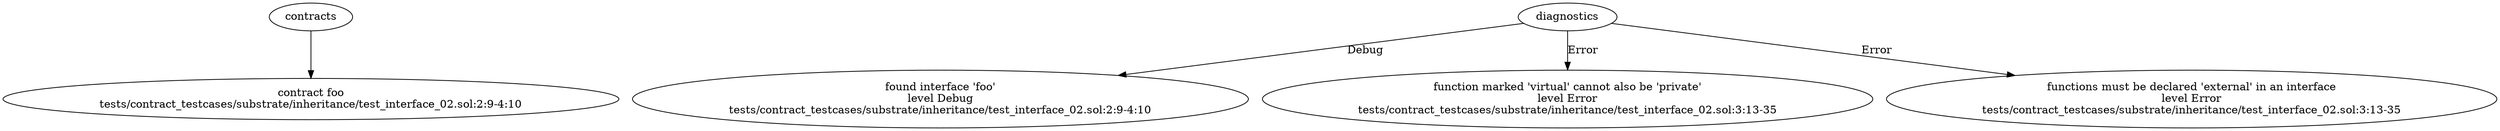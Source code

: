 strict digraph "tests/contract_testcases/substrate/inheritance/test_interface_02.sol" {
	contract [label="contract foo\ntests/contract_testcases/substrate/inheritance/test_interface_02.sol:2:9-4:10"]
	diagnostic [label="found interface 'foo'\nlevel Debug\ntests/contract_testcases/substrate/inheritance/test_interface_02.sol:2:9-4:10"]
	diagnostic_5 [label="function marked 'virtual' cannot also be 'private'\nlevel Error\ntests/contract_testcases/substrate/inheritance/test_interface_02.sol:3:13-35"]
	diagnostic_6 [label="functions must be declared 'external' in an interface\nlevel Error\ntests/contract_testcases/substrate/inheritance/test_interface_02.sol:3:13-35"]
	contracts -> contract
	diagnostics -> diagnostic [label="Debug"]
	diagnostics -> diagnostic_5 [label="Error"]
	diagnostics -> diagnostic_6 [label="Error"]
}

